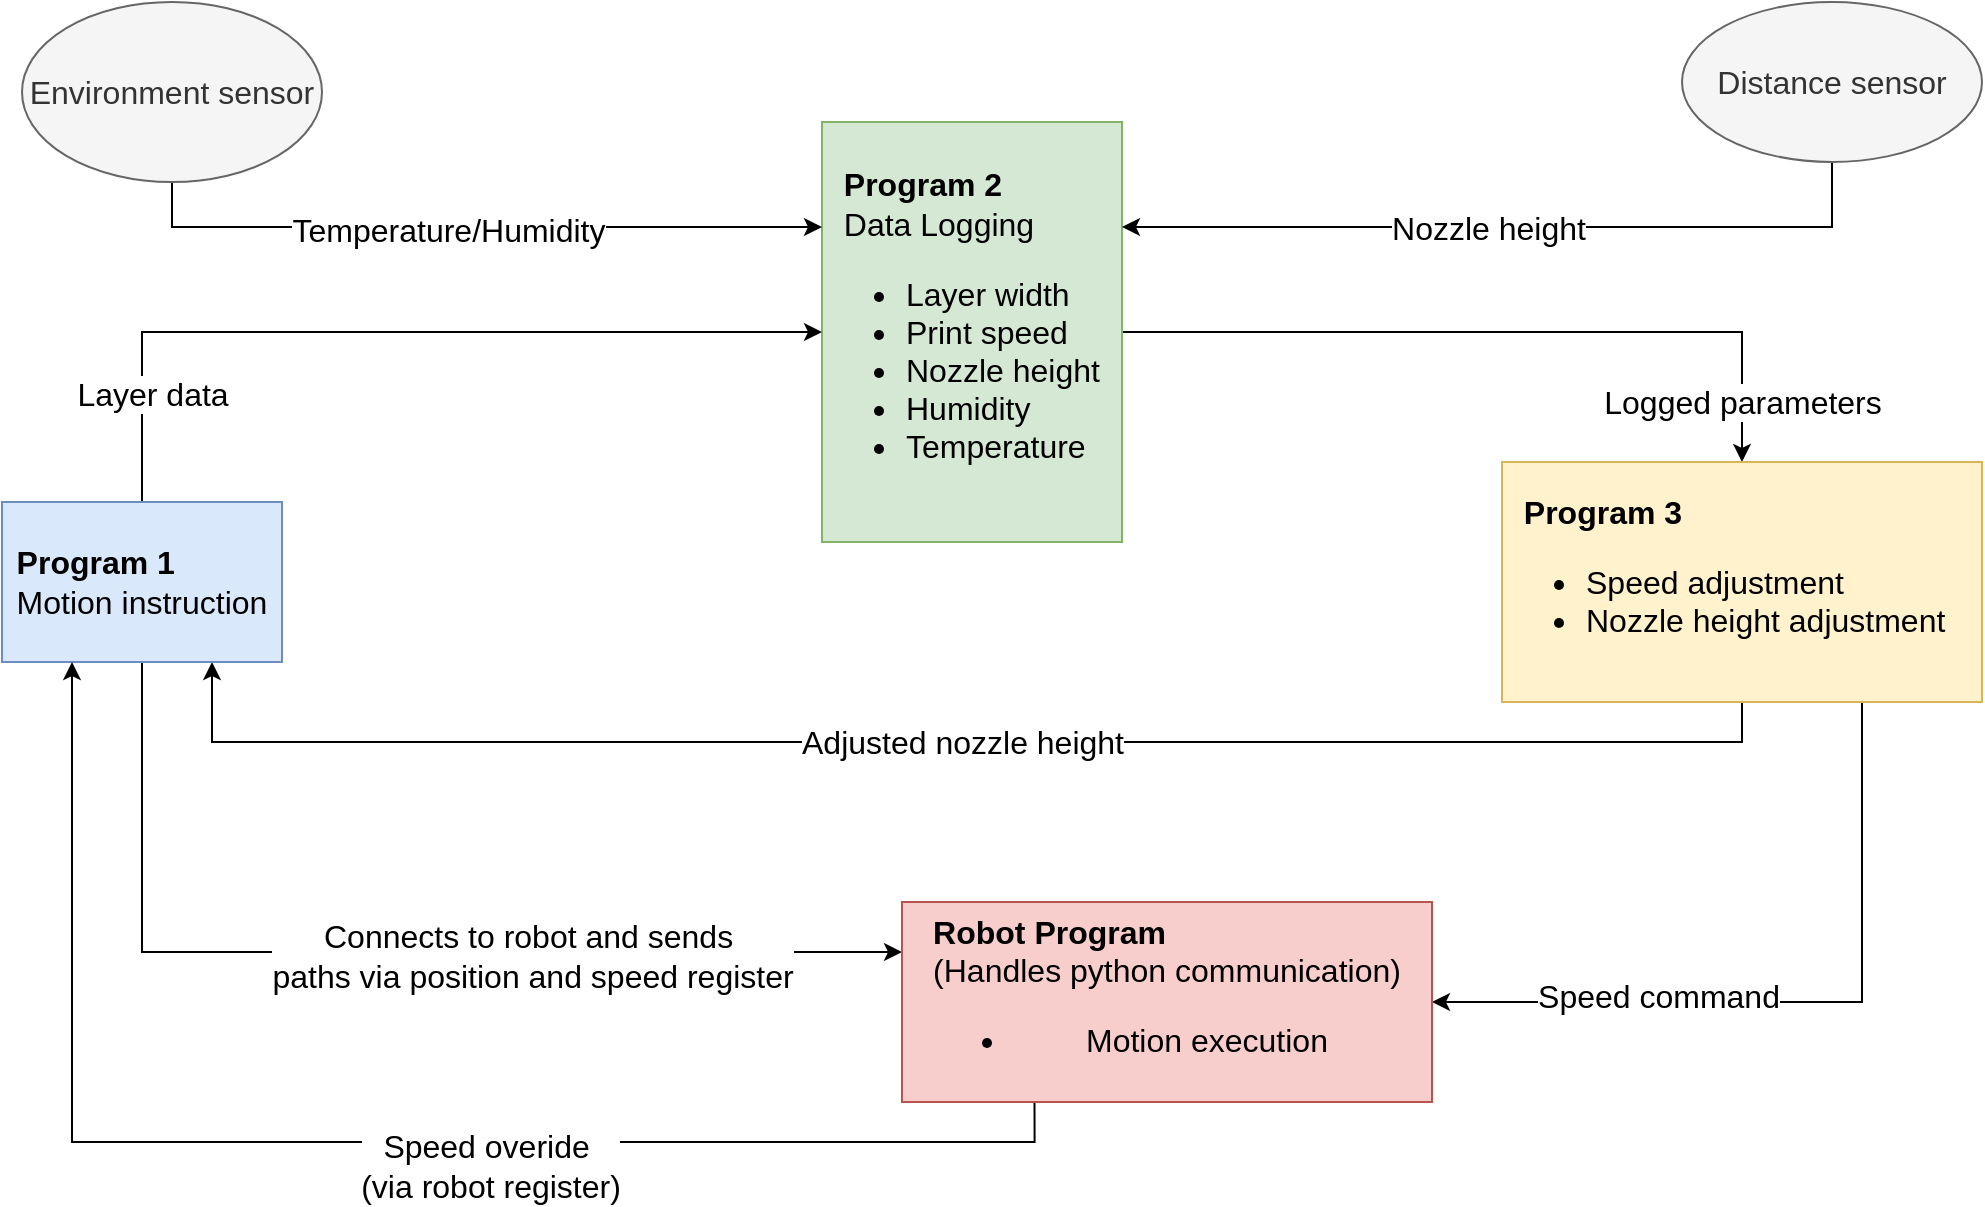 <mxfile version="26.0.4">
  <diagram name="Page-1" id="mk5Dh2SE32kBEam_okTl">
    <mxGraphModel dx="2284" dy="836" grid="1" gridSize="10" guides="1" tooltips="1" connect="1" arrows="1" fold="1" page="1" pageScale="1" pageWidth="850" pageHeight="1100" math="0" shadow="0">
      <root>
        <mxCell id="0" />
        <mxCell id="1" parent="0" />
        <mxCell id="Ul_T4w_X87LJwgJrpFP6-13" style="edgeStyle=orthogonalEdgeStyle;rounded=0;orthogonalLoop=1;jettySize=auto;html=1;exitX=1;exitY=0.5;exitDx=0;exitDy=0;entryX=0.5;entryY=0;entryDx=0;entryDy=0;spacing=2;fontSize=16;" edge="1" parent="1" source="Ul_T4w_X87LJwgJrpFP6-1" target="Ul_T4w_X87LJwgJrpFP6-4">
          <mxGeometry relative="1" as="geometry" />
        </mxCell>
        <mxCell id="Ul_T4w_X87LJwgJrpFP6-18" value="Logged parameters" style="edgeLabel;html=1;align=center;verticalAlign=middle;resizable=0;points=[];spacing=2;fontSize=16;" vertex="1" connectable="0" parent="Ul_T4w_X87LJwgJrpFP6-13">
          <mxGeometry x="-0.231" y="2" relative="1" as="geometry">
            <mxPoint x="166" y="37" as="offset" />
          </mxGeometry>
        </mxCell>
        <mxCell id="Ul_T4w_X87LJwgJrpFP6-1" value="&amp;nbsp;&lt;b&gt; Program 2&lt;/b&gt;&lt;div&gt;&amp;nbsp; Data Logging&lt;/div&gt;&lt;div&gt;&lt;ul&gt;&lt;li&gt;Layer width&lt;/li&gt;&lt;li&gt;Print speed&lt;/li&gt;&lt;li&gt;Nozzle height&lt;/li&gt;&lt;li&gt;Humidity&lt;/li&gt;&lt;li&gt;Temperature&lt;/li&gt;&lt;/ul&gt;&lt;/div&gt;" style="rounded=0;whiteSpace=wrap;html=1;align=left;spacing=2;fontSize=16;fillColor=#d5e8d4;strokeColor=#82b366;" vertex="1" parent="1">
          <mxGeometry x="220" y="230" width="150" height="210" as="geometry" />
        </mxCell>
        <mxCell id="Ul_T4w_X87LJwgJrpFP6-21" style="edgeStyle=orthogonalEdgeStyle;rounded=0;orthogonalLoop=1;jettySize=auto;html=1;exitX=0.5;exitY=1;exitDx=0;exitDy=0;entryX=0.75;entryY=1;entryDx=0;entryDy=0;fontSize=16;" edge="1" parent="1" source="Ul_T4w_X87LJwgJrpFP6-4" target="Ul_T4w_X87LJwgJrpFP6-5">
          <mxGeometry relative="1" as="geometry" />
        </mxCell>
        <mxCell id="Ul_T4w_X87LJwgJrpFP6-22" value="&lt;span style=&quot;background-color: light-dark(#ffffff, var(--ge-dark-color, #121212)); color: light-dark(rgb(0, 0, 0), rgb(255, 255, 255));&quot;&gt;Adjusted nozzle height&lt;/span&gt;" style="edgeLabel;html=1;align=center;verticalAlign=middle;resizable=0;points=[];fontSize=16;" vertex="1" connectable="0" parent="Ul_T4w_X87LJwgJrpFP6-21">
          <mxGeometry x="-0.048" relative="1" as="geometry">
            <mxPoint x="-18" as="offset" />
          </mxGeometry>
        </mxCell>
        <mxCell id="Ul_T4w_X87LJwgJrpFP6-32" style="edgeStyle=orthogonalEdgeStyle;rounded=0;orthogonalLoop=1;jettySize=auto;html=1;exitX=0.75;exitY=1;exitDx=0;exitDy=0;entryX=1;entryY=0.5;entryDx=0;entryDy=0;fontSize=16;" edge="1" parent="1" source="Ul_T4w_X87LJwgJrpFP6-4" target="Ul_T4w_X87LJwgJrpFP6-31">
          <mxGeometry relative="1" as="geometry" />
        </mxCell>
        <mxCell id="Ul_T4w_X87LJwgJrpFP6-34" value="&lt;font&gt;Speed command&lt;/font&gt;" style="edgeLabel;html=1;align=center;verticalAlign=middle;resizable=0;points=[];fontSize=16;" vertex="1" connectable="0" parent="Ul_T4w_X87LJwgJrpFP6-32">
          <mxGeometry x="-0.459" y="2" relative="1" as="geometry">
            <mxPoint x="-104" y="48" as="offset" />
          </mxGeometry>
        </mxCell>
        <mxCell id="Ul_T4w_X87LJwgJrpFP6-4" value="&lt;b&gt;&amp;nbsp; Program 3&lt;/b&gt;&lt;div&gt;&lt;ul&gt;&lt;li&gt;Speed adjustment&lt;/li&gt;&lt;li&gt;Nozzle height adjustment&lt;/li&gt;&lt;/ul&gt;&lt;/div&gt;" style="rounded=0;whiteSpace=wrap;html=1;align=left;spacing=2;fontSize=16;fillColor=#fff2cc;strokeColor=#d6b656;" vertex="1" parent="1">
          <mxGeometry x="560" y="400" width="240" height="120" as="geometry" />
        </mxCell>
        <mxCell id="Ul_T4w_X87LJwgJrpFP6-14" style="edgeStyle=orthogonalEdgeStyle;rounded=0;orthogonalLoop=1;jettySize=auto;html=1;exitX=0.5;exitY=0;exitDx=0;exitDy=0;entryX=0;entryY=0.5;entryDx=0;entryDy=0;spacing=2;fontSize=16;" edge="1" parent="1" source="Ul_T4w_X87LJwgJrpFP6-5" target="Ul_T4w_X87LJwgJrpFP6-1">
          <mxGeometry relative="1" as="geometry" />
        </mxCell>
        <mxCell id="Ul_T4w_X87LJwgJrpFP6-23" value="&lt;font&gt;Layer data&lt;/font&gt;" style="edgeLabel;html=1;align=center;verticalAlign=middle;resizable=0;points=[];fontSize=16;" vertex="1" connectable="0" parent="Ul_T4w_X87LJwgJrpFP6-14">
          <mxGeometry x="-0.512" y="-4" relative="1" as="geometry">
            <mxPoint x="-14" y="27" as="offset" />
          </mxGeometry>
        </mxCell>
        <mxCell id="Ul_T4w_X87LJwgJrpFP6-36" style="edgeStyle=orthogonalEdgeStyle;rounded=0;orthogonalLoop=1;jettySize=auto;html=1;exitX=0.5;exitY=1;exitDx=0;exitDy=0;entryX=0;entryY=0.25;entryDx=0;entryDy=0;fontSize=16;" edge="1" parent="1" source="Ul_T4w_X87LJwgJrpFP6-5" target="Ul_T4w_X87LJwgJrpFP6-31">
          <mxGeometry relative="1" as="geometry" />
        </mxCell>
        <mxCell id="Ul_T4w_X87LJwgJrpFP6-38" value="&lt;span style=&quot;background-color: light-dark(#ffffff, var(--ge-dark-color, #121212)); color: light-dark(rgb(0, 0, 0), rgb(255, 255, 255));&quot;&gt;Connects to robot and sends&amp;nbsp;&lt;/span&gt;&lt;div&gt;&lt;span style=&quot;background-color: light-dark(#ffffff, var(--ge-dark-color, #121212)); color: light-dark(rgb(0, 0, 0), rgb(255, 255, 255));&quot;&gt;paths via position and speed register&lt;/span&gt;&lt;/div&gt;" style="edgeLabel;html=1;align=center;verticalAlign=middle;resizable=0;points=[];fontSize=16;" vertex="1" connectable="0" parent="Ul_T4w_X87LJwgJrpFP6-36">
          <mxGeometry x="0.137" y="-2" relative="1" as="geometry">
            <mxPoint x="41" as="offset" />
          </mxGeometry>
        </mxCell>
        <mxCell id="Ul_T4w_X87LJwgJrpFP6-5" value="&lt;div style=&quot;text-align: left;&quot;&gt;&lt;span style=&quot;background-color: transparent; color: light-dark(rgb(0, 0, 0), rgb(255, 255, 255));&quot;&gt;&lt;b&gt;Program 1&lt;/b&gt;&lt;/span&gt;&lt;/div&gt;&lt;div&gt;Motion instruction&lt;/div&gt;" style="rounded=0;whiteSpace=wrap;html=1;spacing=2;fontSize=16;fillColor=#dae8fc;strokeColor=#6c8ebf;" vertex="1" parent="1">
          <mxGeometry x="-190" y="420" width="140" height="80" as="geometry" />
        </mxCell>
        <mxCell id="Ul_T4w_X87LJwgJrpFP6-28" style="edgeStyle=orthogonalEdgeStyle;rounded=0;orthogonalLoop=1;jettySize=auto;html=1;exitX=0.5;exitY=1;exitDx=0;exitDy=0;entryX=1;entryY=0.25;entryDx=0;entryDy=0;fontSize=16;" edge="1" parent="1" source="Ul_T4w_X87LJwgJrpFP6-24" target="Ul_T4w_X87LJwgJrpFP6-1">
          <mxGeometry relative="1" as="geometry" />
        </mxCell>
        <mxCell id="Ul_T4w_X87LJwgJrpFP6-39" value="Nozzle height" style="edgeLabel;html=1;align=center;verticalAlign=middle;resizable=0;points=[];fontSize=16;" vertex="1" connectable="0" parent="Ul_T4w_X87LJwgJrpFP6-28">
          <mxGeometry x="-0.103" relative="1" as="geometry">
            <mxPoint x="-31" as="offset" />
          </mxGeometry>
        </mxCell>
        <mxCell id="Ul_T4w_X87LJwgJrpFP6-24" value="&lt;font&gt;Distance sensor&lt;/font&gt;" style="ellipse;whiteSpace=wrap;html=1;verticalAlign=middle;fillColor=#f5f5f5;fontColor=#333333;strokeColor=#666666;fontSize=16;" vertex="1" parent="1">
          <mxGeometry x="650" y="170" width="150" height="80" as="geometry" />
        </mxCell>
        <mxCell id="Ul_T4w_X87LJwgJrpFP6-42" style="edgeStyle=orthogonalEdgeStyle;rounded=0;orthogonalLoop=1;jettySize=auto;html=1;exitX=0.5;exitY=1;exitDx=0;exitDy=0;entryX=0;entryY=0.25;entryDx=0;entryDy=0;" edge="1" parent="1" source="Ul_T4w_X87LJwgJrpFP6-25" target="Ul_T4w_X87LJwgJrpFP6-1">
          <mxGeometry relative="1" as="geometry" />
        </mxCell>
        <mxCell id="Ul_T4w_X87LJwgJrpFP6-45" value="&lt;span style=&quot;font-size: 16px;&quot;&gt;Temperature/Humidity&lt;/span&gt;" style="edgeLabel;html=1;align=center;verticalAlign=middle;resizable=0;points=[];" vertex="1" connectable="0" parent="Ul_T4w_X87LJwgJrpFP6-42">
          <mxGeometry x="-0.079" relative="1" as="geometry">
            <mxPoint y="1" as="offset" />
          </mxGeometry>
        </mxCell>
        <mxCell id="Ul_T4w_X87LJwgJrpFP6-25" value="Environment sensor" style="ellipse;whiteSpace=wrap;html=1;verticalAlign=middle;fillColor=#f5f5f5;fontColor=#333333;strokeColor=#666666;fontSize=16;" vertex="1" parent="1">
          <mxGeometry x="-180" y="170" width="150" height="90" as="geometry" />
        </mxCell>
        <mxCell id="Ul_T4w_X87LJwgJrpFP6-33" style="edgeStyle=orthogonalEdgeStyle;rounded=0;orthogonalLoop=1;jettySize=auto;html=1;exitX=0.25;exitY=1;exitDx=0;exitDy=0;entryX=0.25;entryY=1;entryDx=0;entryDy=0;fontSize=16;" edge="1" parent="1" source="Ul_T4w_X87LJwgJrpFP6-31" target="Ul_T4w_X87LJwgJrpFP6-5">
          <mxGeometry relative="1" as="geometry" />
        </mxCell>
        <mxCell id="Ul_T4w_X87LJwgJrpFP6-35" value="&lt;font&gt;Speed overide&amp;nbsp;&lt;/font&gt;&lt;div&gt;&lt;font&gt;(via robot register)&lt;/font&gt;&lt;/div&gt;" style="edgeLabel;html=1;align=center;verticalAlign=middle;resizable=0;points=[];fontSize=16;" vertex="1" connectable="0" parent="Ul_T4w_X87LJwgJrpFP6-33">
          <mxGeometry x="0.328" y="4" relative="1" as="geometry">
            <mxPoint x="199" y="8" as="offset" />
          </mxGeometry>
        </mxCell>
        <mxCell id="Ul_T4w_X87LJwgJrpFP6-31" value="&lt;div style=&quot;text-align: left;&quot;&gt;&lt;b&gt;Robot Program&lt;/b&gt;&lt;/div&gt;&lt;div style=&quot;text-align: left;&quot;&gt;(Handles python communication)&lt;/div&gt;&lt;div&gt;&lt;ul&gt;&lt;li&gt;Motion execution&lt;/li&gt;&lt;/ul&gt;&lt;/div&gt;" style="rounded=0;whiteSpace=wrap;html=1;spacing=2;fontSize=16;fillColor=#f8cecc;strokeColor=#b85450;align=center;" vertex="1" parent="1">
          <mxGeometry x="260" y="620" width="265" height="100" as="geometry" />
        </mxCell>
      </root>
    </mxGraphModel>
  </diagram>
</mxfile>
